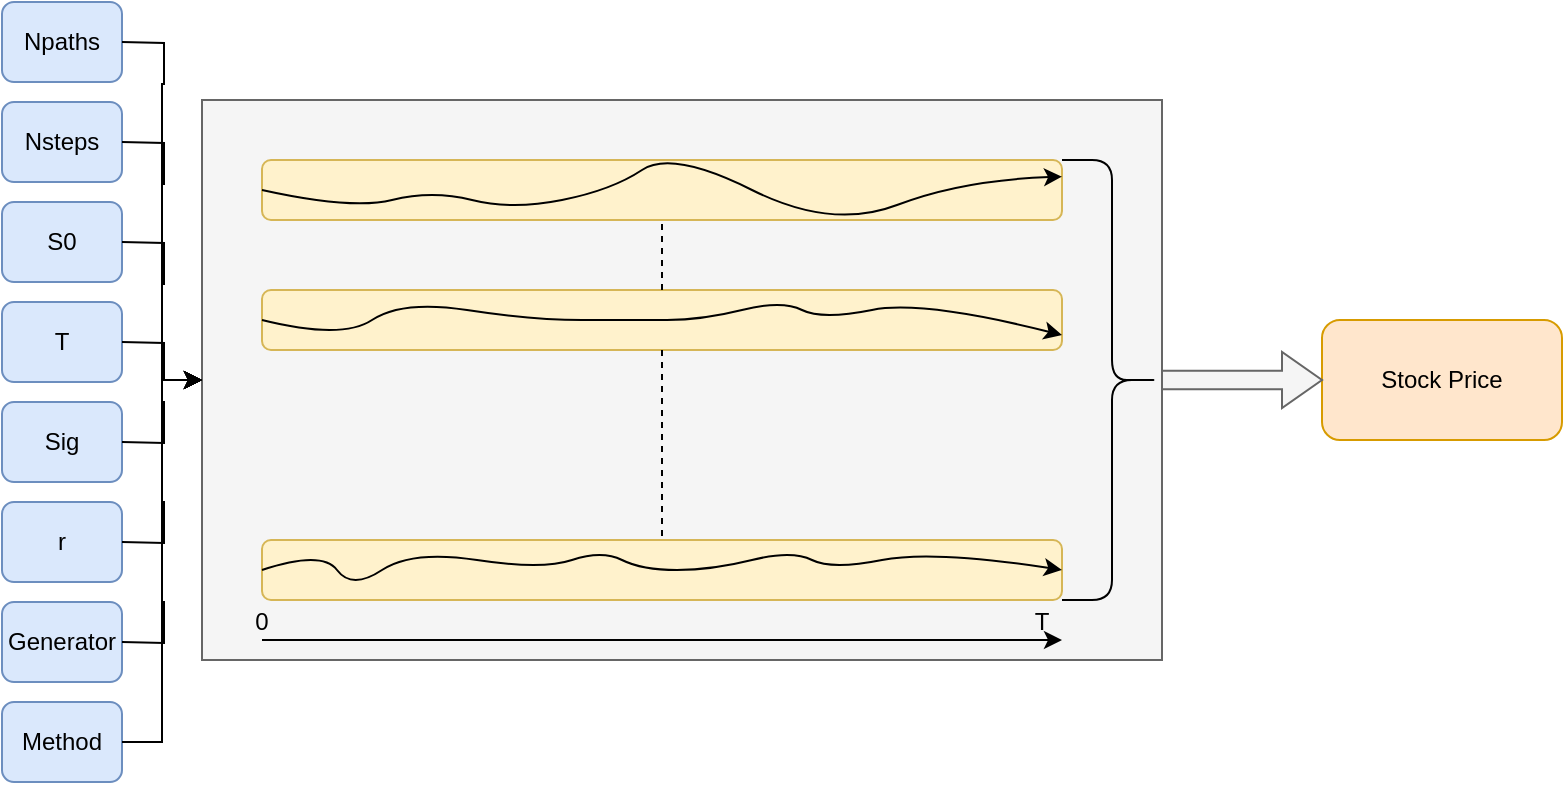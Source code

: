 <mxfile version="10.7.5" type="device"><diagram id="1qLZo55jDywc5ygEQ79h" name="Page-1"><mxGraphModel dx="781" dy="394" grid="0" gridSize="10" guides="1" tooltips="1" connect="1" arrows="1" fold="1" page="1" pageScale="1" pageWidth="850" pageHeight="1100" math="0" shadow="0"><root><mxCell id="0"/><mxCell id="1" parent="0"/><mxCell id="Lo9EA-RhQLdSdEJzKMwA-55" value="" style="rounded=0;whiteSpace=wrap;html=1;strokeColor=#666666;fillColor=#f5f5f5;fontColor=#333333;" vertex="1" parent="1"><mxGeometry x="150" y="69" width="480" height="280" as="geometry"/></mxCell><mxCell id="Lo9EA-RhQLdSdEJzKMwA-45" value="" style="rounded=1;whiteSpace=wrap;html=1;fillColor=#dae8fc;strokeColor=#6c8ebf;" vertex="1" parent="1"><mxGeometry x="50" y="220" width="60" height="40" as="geometry"/></mxCell><mxCell id="Lo9EA-RhQLdSdEJzKMwA-41" value="" style="rounded=1;whiteSpace=wrap;html=1;fillColor=#dae8fc;strokeColor=#6c8ebf;" vertex="1" parent="1"><mxGeometry x="50" y="170" width="60" height="40" as="geometry"/></mxCell><mxCell id="Lo9EA-RhQLdSdEJzKMwA-39" value="" style="rounded=1;whiteSpace=wrap;html=1;fillColor=#dae8fc;strokeColor=#6c8ebf;" vertex="1" parent="1"><mxGeometry x="50" y="70" width="60" height="40" as="geometry"/></mxCell><mxCell id="Lo9EA-RhQLdSdEJzKMwA-1" value="" style="rounded=1;whiteSpace=wrap;html=1;fillColor=#fff2cc;strokeColor=#d6b656;" vertex="1" parent="1"><mxGeometry x="180" y="99" width="400" height="30" as="geometry"/></mxCell><mxCell id="Lo9EA-RhQLdSdEJzKMwA-2" value="" style="curved=1;endArrow=classic;html=1;exitX=0;exitY=0.5;exitDx=0;exitDy=0;" edge="1" parent="1" source="Lo9EA-RhQLdSdEJzKMwA-1" target="Lo9EA-RhQLdSdEJzKMwA-1"><mxGeometry width="50" height="50" relative="1" as="geometry"><mxPoint x="185" y="114" as="sourcePoint"/><mxPoint x="555" y="114" as="targetPoint"/><Array as="points"><mxPoint x="225" y="124"/><mxPoint x="265" y="114"/><mxPoint x="305" y="124"/><mxPoint x="355" y="114"/><mxPoint x="385" y="94"/><mxPoint x="465" y="134"/><mxPoint x="530" y="109"/></Array></mxGeometry></mxCell><mxCell id="Lo9EA-RhQLdSdEJzKMwA-3" value="" style="rounded=1;whiteSpace=wrap;html=1;fillColor=#fff2cc;strokeColor=#d6b656;" vertex="1" parent="1"><mxGeometry x="180" y="164" width="400" height="30" as="geometry"/></mxCell><mxCell id="Lo9EA-RhQLdSdEJzKMwA-4" value="" style="curved=1;endArrow=classic;html=1;entryX=1;entryY=0.75;entryDx=0;entryDy=0;exitX=0;exitY=0.5;exitDx=0;exitDy=0;" edge="1" parent="1" source="Lo9EA-RhQLdSdEJzKMwA-3" target="Lo9EA-RhQLdSdEJzKMwA-3"><mxGeometry width="50" height="50" relative="1" as="geometry"><mxPoint x="195" y="179" as="sourcePoint"/><mxPoint x="565" y="179" as="targetPoint"/><Array as="points"><mxPoint x="220" y="189"/><mxPoint x="250" y="169"/><mxPoint x="315" y="179"/><mxPoint x="365" y="179"/><mxPoint x="400" y="179"/><mxPoint x="440" y="169"/><mxPoint x="460" y="179"/><mxPoint x="510" y="169"/></Array></mxGeometry></mxCell><mxCell id="Lo9EA-RhQLdSdEJzKMwA-7" value="" style="rounded=1;whiteSpace=wrap;html=1;fillColor=#fff2cc;strokeColor=#d6b656;" vertex="1" parent="1"><mxGeometry x="180" y="289" width="400" height="30" as="geometry"/></mxCell><mxCell id="Lo9EA-RhQLdSdEJzKMwA-8" value="" style="curved=1;endArrow=classic;html=1;entryX=1;entryY=0.5;entryDx=0;entryDy=0;exitX=0;exitY=0.5;exitDx=0;exitDy=0;" edge="1" parent="1" source="Lo9EA-RhQLdSdEJzKMwA-7" target="Lo9EA-RhQLdSdEJzKMwA-7"><mxGeometry width="50" height="50" relative="1" as="geometry"><mxPoint x="200" y="304" as="sourcePoint"/><mxPoint x="570" y="304" as="targetPoint"/><Array as="points"><mxPoint x="210" y="294"/><mxPoint x="225" y="314"/><mxPoint x="255" y="294"/><mxPoint x="320" y="304"/><mxPoint x="350" y="294"/><mxPoint x="370" y="304"/><mxPoint x="405" y="304"/><mxPoint x="445" y="294"/><mxPoint x="465" y="304"/><mxPoint x="515" y="294"/></Array></mxGeometry></mxCell><mxCell id="Lo9EA-RhQLdSdEJzKMwA-10" value="" style="endArrow=none;dashed=1;html=1;" edge="1" parent="1"><mxGeometry width="50" height="50" relative="1" as="geometry"><mxPoint x="380" y="287" as="sourcePoint"/><mxPoint x="380" y="194" as="targetPoint"/></mxGeometry></mxCell><mxCell id="Lo9EA-RhQLdSdEJzKMwA-12" value="" style="endArrow=none;dashed=1;html=1;exitX=0.5;exitY=0;exitDx=0;exitDy=0;" edge="1" parent="1" source="Lo9EA-RhQLdSdEJzKMwA-3"><mxGeometry width="50" height="50" relative="1" as="geometry"><mxPoint x="380" y="159" as="sourcePoint"/><mxPoint x="380" y="129" as="targetPoint"/></mxGeometry></mxCell><mxCell id="Lo9EA-RhQLdSdEJzKMwA-16" value="" style="shape=curlyBracket;whiteSpace=wrap;html=1;rounded=1;rotation=-180;" vertex="1" parent="1"><mxGeometry x="580" y="99" width="50" height="220" as="geometry"/></mxCell><mxCell id="Lo9EA-RhQLdSdEJzKMwA-18" value="" style="rounded=1;whiteSpace=wrap;html=1;fillColor=#ffe6cc;strokeColor=#d79b00;" vertex="1" parent="1"><mxGeometry x="710" y="179" width="120" height="60" as="geometry"/></mxCell><mxCell id="Lo9EA-RhQLdSdEJzKMwA-19" value="Stock Price" style="text;html=1;strokeColor=none;fillColor=none;align=center;verticalAlign=middle;whiteSpace=wrap;rounded=0;" vertex="1" parent="1"><mxGeometry x="715" y="199" width="110" height="20" as="geometry"/></mxCell><mxCell id="Lo9EA-RhQLdSdEJzKMwA-20" value="" style="endArrow=classic;html=1;" edge="1" parent="1"><mxGeometry width="50" height="50" relative="1" as="geometry"><mxPoint x="180" y="339" as="sourcePoint"/><mxPoint x="580" y="339" as="targetPoint"/></mxGeometry></mxCell><mxCell id="Lo9EA-RhQLdSdEJzKMwA-21" value="0" style="text;html=1;strokeColor=none;fillColor=none;align=center;verticalAlign=middle;whiteSpace=wrap;rounded=0;" vertex="1" parent="1"><mxGeometry x="160" y="320" width="40" height="20" as="geometry"/></mxCell><mxCell id="Lo9EA-RhQLdSdEJzKMwA-22" value="T" style="text;html=1;strokeColor=none;fillColor=none;align=center;verticalAlign=middle;whiteSpace=wrap;rounded=0;" vertex="1" parent="1"><mxGeometry x="550" y="320" width="40" height="20" as="geometry"/></mxCell><mxCell id="Lo9EA-RhQLdSdEJzKMwA-25" value="" style="html=1;shadow=0;dashed=0;align=center;verticalAlign=middle;shape=mxgraph.arrows2.arrow;dy=0.67;dx=20;notch=0;fillColor=#f5f5f5;strokeColor=#666666;fontColor=#333333;" vertex="1" parent="1"><mxGeometry x="630" y="195" width="80" height="28" as="geometry"/></mxCell><mxCell id="Lo9EA-RhQLdSdEJzKMwA-28" value="" style="rounded=1;whiteSpace=wrap;html=1;fillColor=#dae8fc;strokeColor=#6c8ebf;" vertex="1" parent="1"><mxGeometry x="50" y="120" width="60" height="40" as="geometry"/></mxCell><mxCell id="Lo9EA-RhQLdSdEJzKMwA-65" style="edgeStyle=orthogonalEdgeStyle;rounded=0;orthogonalLoop=1;jettySize=auto;html=1;" edge="1" parent="1" target="Lo9EA-RhQLdSdEJzKMwA-55"><mxGeometry relative="1" as="geometry"><mxPoint x="110" y="140" as="sourcePoint"/></mxGeometry></mxCell><mxCell id="Lo9EA-RhQLdSdEJzKMwA-29" value="S0&lt;br&gt;" style="text;html=1;strokeColor=none;fillColor=none;align=center;verticalAlign=middle;whiteSpace=wrap;rounded=0;" vertex="1" parent="1"><mxGeometry x="60" y="130" width="40" height="20" as="geometry"/></mxCell><mxCell id="Lo9EA-RhQLdSdEJzKMwA-36" value="" style="rounded=1;whiteSpace=wrap;html=1;fillColor=#dae8fc;strokeColor=#6c8ebf;" vertex="1" parent="1"><mxGeometry x="50" y="20" width="60" height="40" as="geometry"/></mxCell><mxCell id="Lo9EA-RhQLdSdEJzKMwA-68" style="edgeStyle=orthogonalEdgeStyle;rounded=0;orthogonalLoop=1;jettySize=auto;html=1;entryX=0;entryY=0.5;entryDx=0;entryDy=0;" edge="1" parent="1" target="Lo9EA-RhQLdSdEJzKMwA-55"><mxGeometry relative="1" as="geometry"><mxPoint x="110" y="40" as="sourcePoint"/></mxGeometry></mxCell><mxCell id="Lo9EA-RhQLdSdEJzKMwA-37" value="Npaths&lt;br&gt;" style="text;html=1;strokeColor=none;fillColor=none;align=center;verticalAlign=middle;whiteSpace=wrap;rounded=0;" vertex="1" parent="1"><mxGeometry x="60" y="30" width="40" height="20" as="geometry"/></mxCell><mxCell id="Lo9EA-RhQLdSdEJzKMwA-66" style="edgeStyle=orthogonalEdgeStyle;rounded=0;orthogonalLoop=1;jettySize=auto;html=1;entryX=0;entryY=0.5;entryDx=0;entryDy=0;" edge="1" parent="1" target="Lo9EA-RhQLdSdEJzKMwA-55"><mxGeometry relative="1" as="geometry"><mxPoint x="110" y="90" as="sourcePoint"/></mxGeometry></mxCell><mxCell id="Lo9EA-RhQLdSdEJzKMwA-38" value="Nsteps&lt;br&gt;" style="text;html=1;strokeColor=none;fillColor=none;align=center;verticalAlign=middle;whiteSpace=wrap;rounded=0;" vertex="1" parent="1"><mxGeometry x="60" y="80" width="40" height="20" as="geometry"/></mxCell><mxCell id="Lo9EA-RhQLdSdEJzKMwA-64" style="edgeStyle=orthogonalEdgeStyle;rounded=0;orthogonalLoop=1;jettySize=auto;html=1;entryX=0;entryY=0.5;entryDx=0;entryDy=0;" edge="1" parent="1" target="Lo9EA-RhQLdSdEJzKMwA-55"><mxGeometry relative="1" as="geometry"><mxPoint x="110" y="190" as="sourcePoint"/></mxGeometry></mxCell><mxCell id="Lo9EA-RhQLdSdEJzKMwA-40" value="T&lt;br&gt;" style="text;html=1;strokeColor=none;fillColor=none;align=center;verticalAlign=middle;whiteSpace=wrap;rounded=0;" vertex="1" parent="1"><mxGeometry x="60" y="180" width="40" height="20" as="geometry"/></mxCell><mxCell id="Lo9EA-RhQLdSdEJzKMwA-63" style="edgeStyle=orthogonalEdgeStyle;rounded=0;orthogonalLoop=1;jettySize=auto;html=1;" edge="1" parent="1" target="Lo9EA-RhQLdSdEJzKMwA-55"><mxGeometry relative="1" as="geometry"><mxPoint x="110" y="240" as="sourcePoint"/></mxGeometry></mxCell><mxCell id="Lo9EA-RhQLdSdEJzKMwA-42" value="Sig&lt;br&gt;" style="text;html=1;strokeColor=none;fillColor=none;align=center;verticalAlign=middle;whiteSpace=wrap;rounded=0;" vertex="1" parent="1"><mxGeometry x="60" y="230" width="40" height="20" as="geometry"/></mxCell><mxCell id="Lo9EA-RhQLdSdEJzKMwA-47" value="" style="rounded=1;whiteSpace=wrap;html=1;fillColor=#dae8fc;strokeColor=#6c8ebf;" vertex="1" parent="1"><mxGeometry x="50" y="270" width="60" height="40" as="geometry"/></mxCell><mxCell id="Lo9EA-RhQLdSdEJzKMwA-62" style="edgeStyle=orthogonalEdgeStyle;rounded=0;orthogonalLoop=1;jettySize=auto;html=1;entryX=0;entryY=0.5;entryDx=0;entryDy=0;" edge="1" parent="1" target="Lo9EA-RhQLdSdEJzKMwA-55"><mxGeometry relative="1" as="geometry"><mxPoint x="110" y="290" as="sourcePoint"/></mxGeometry></mxCell><mxCell id="Lo9EA-RhQLdSdEJzKMwA-48" value="r&lt;br&gt;" style="text;html=1;strokeColor=none;fillColor=none;align=center;verticalAlign=middle;whiteSpace=wrap;rounded=0;" vertex="1" parent="1"><mxGeometry x="60" y="280" width="40" height="20" as="geometry"/></mxCell><mxCell id="Lo9EA-RhQLdSdEJzKMwA-49" value="" style="rounded=1;whiteSpace=wrap;html=1;fillColor=#dae8fc;strokeColor=#6c8ebf;" vertex="1" parent="1"><mxGeometry x="50" y="320" width="60" height="40" as="geometry"/></mxCell><mxCell id="Lo9EA-RhQLdSdEJzKMwA-61" style="edgeStyle=orthogonalEdgeStyle;rounded=0;orthogonalLoop=1;jettySize=auto;html=1;entryX=0;entryY=0.5;entryDx=0;entryDy=0;" edge="1" parent="1" target="Lo9EA-RhQLdSdEJzKMwA-55"><mxGeometry relative="1" as="geometry"><mxPoint x="110" y="340" as="sourcePoint"/></mxGeometry></mxCell><mxCell id="Lo9EA-RhQLdSdEJzKMwA-50" value="Generator&lt;br&gt;" style="text;html=1;strokeColor=none;fillColor=none;align=center;verticalAlign=middle;whiteSpace=wrap;rounded=0;" vertex="1" parent="1"><mxGeometry x="60" y="330" width="40" height="20" as="geometry"/></mxCell><mxCell id="Lo9EA-RhQLdSdEJzKMwA-51" value="" style="rounded=1;whiteSpace=wrap;html=1;fillColor=#dae8fc;strokeColor=#6c8ebf;" vertex="1" parent="1"><mxGeometry x="50" y="370" width="60" height="40" as="geometry"/></mxCell><mxCell id="Lo9EA-RhQLdSdEJzKMwA-60" style="edgeStyle=orthogonalEdgeStyle;rounded=0;orthogonalLoop=1;jettySize=auto;html=1;entryX=0;entryY=0.5;entryDx=0;entryDy=0;exitX=1;exitY=0.5;exitDx=0;exitDy=0;" edge="1" parent="1" source="Lo9EA-RhQLdSdEJzKMwA-51" target="Lo9EA-RhQLdSdEJzKMwA-55"><mxGeometry relative="1" as="geometry"><mxPoint x="114" y="390" as="sourcePoint"/><Array as="points"><mxPoint x="130" y="390"/><mxPoint x="130" y="209"/></Array></mxGeometry></mxCell><mxCell id="Lo9EA-RhQLdSdEJzKMwA-52" value="Method&lt;br&gt;" style="text;html=1;strokeColor=none;fillColor=none;align=center;verticalAlign=middle;whiteSpace=wrap;rounded=0;" vertex="1" parent="1"><mxGeometry x="60" y="380" width="40" height="20" as="geometry"/></mxCell></root></mxGraphModel></diagram></mxfile>